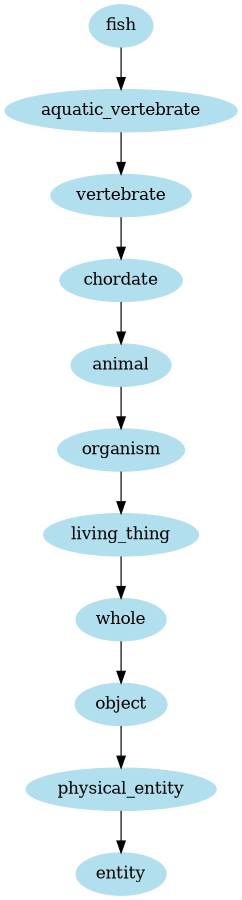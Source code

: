 digraph unix {
	node [color=lightblue2 style=filled]
	size="6,6"
	fish -> aquatic_vertebrate
	aquatic_vertebrate -> vertebrate
	vertebrate -> chordate
	chordate -> animal
	animal -> organism
	organism -> living_thing
	living_thing -> whole
	whole -> object
	object -> physical_entity
	physical_entity -> entity
}
